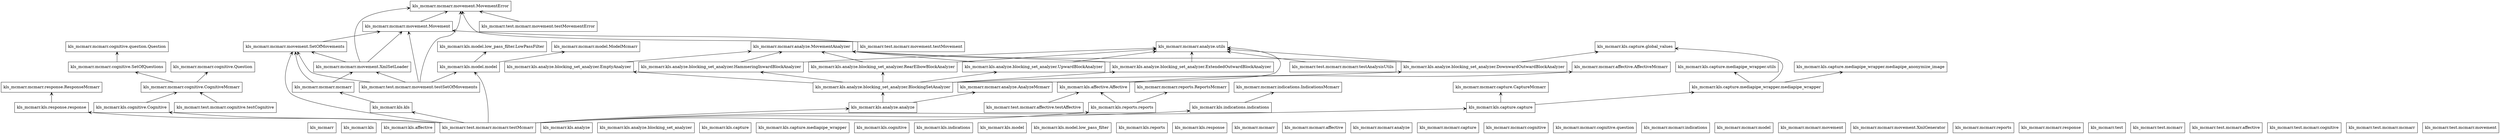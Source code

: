 digraph "packages_kls_mcmarr" {
rankdir=BT
charset="utf-8"
"kls_mcmarr" [color="black", label=<kls_mcmarr>, shape="box", style="solid"];
"kls_mcmarr.kls" [color="black", label=<kls_mcmarr.kls>, shape="box", style="solid"];
"kls_mcmarr.kls.affective" [color="black", label=<kls_mcmarr.kls.affective>, shape="box", style="solid"];
"kls_mcmarr.kls.affective.Affective" [color="black", label=<kls_mcmarr.kls.affective.Affective>, shape="box", style="solid"];
"kls_mcmarr.kls.analyze" [color="black", label=<kls_mcmarr.kls.analyze>, shape="box", style="solid"];
"kls_mcmarr.kls.analyze.analyze" [color="black", label=<kls_mcmarr.kls.analyze.analyze>, shape="box", style="solid"];
"kls_mcmarr.kls.analyze.blocking_set_analyzer" [color="black", label=<kls_mcmarr.kls.analyze.blocking_set_analyzer>, shape="box", style="solid"];
"kls_mcmarr.kls.analyze.blocking_set_analyzer.BlockingSetAnalyzer" [color="black", label=<kls_mcmarr.kls.analyze.blocking_set_analyzer.BlockingSetAnalyzer>, shape="box", style="solid"];
"kls_mcmarr.kls.analyze.blocking_set_analyzer.DownwardOutwardBlockAnalyzer" [color="black", label=<kls_mcmarr.kls.analyze.blocking_set_analyzer.DownwardOutwardBlockAnalyzer>, shape="box", style="solid"];
"kls_mcmarr.kls.analyze.blocking_set_analyzer.EmptyAnalyzer" [color="black", label=<kls_mcmarr.kls.analyze.blocking_set_analyzer.EmptyAnalyzer>, shape="box", style="solid"];
"kls_mcmarr.kls.analyze.blocking_set_analyzer.ExtendedOutwardBlockAnalyzer" [color="black", label=<kls_mcmarr.kls.analyze.blocking_set_analyzer.ExtendedOutwardBlockAnalyzer>, shape="box", style="solid"];
"kls_mcmarr.kls.analyze.blocking_set_analyzer.HammeringInwardBlockAnalyzer" [color="black", label=<kls_mcmarr.kls.analyze.blocking_set_analyzer.HammeringInwardBlockAnalyzer>, shape="box", style="solid"];
"kls_mcmarr.kls.analyze.blocking_set_analyzer.RearElbowBlockAnalyzer" [color="black", label=<kls_mcmarr.kls.analyze.blocking_set_analyzer.RearElbowBlockAnalyzer>, shape="box", style="solid"];
"kls_mcmarr.kls.analyze.blocking_set_analyzer.UpwardBlockAnalyzer" [color="black", label=<kls_mcmarr.kls.analyze.blocking_set_analyzer.UpwardBlockAnalyzer>, shape="box", style="solid"];
"kls_mcmarr.kls.capture" [color="black", label=<kls_mcmarr.kls.capture>, shape="box", style="solid"];
"kls_mcmarr.kls.capture.capture" [color="black", label=<kls_mcmarr.kls.capture.capture>, shape="box", style="solid"];
"kls_mcmarr.kls.capture.global_values" [color="black", label=<kls_mcmarr.kls.capture.global_values>, shape="box", style="solid"];
"kls_mcmarr.kls.capture.mediapipe_wrapper" [color="black", label=<kls_mcmarr.kls.capture.mediapipe_wrapper>, shape="box", style="solid"];
"kls_mcmarr.kls.capture.mediapipe_wrapper.mediapipe_anonymize_image" [color="black", label=<kls_mcmarr.kls.capture.mediapipe_wrapper.mediapipe_anonymize_image>, shape="box", style="solid"];
"kls_mcmarr.kls.capture.mediapipe_wrapper.mediapipe_wrapper" [color="black", label=<kls_mcmarr.kls.capture.mediapipe_wrapper.mediapipe_wrapper>, shape="box", style="solid"];
"kls_mcmarr.kls.capture.mediapipe_wrapper.utils" [color="black", label=<kls_mcmarr.kls.capture.mediapipe_wrapper.utils>, shape="box", style="solid"];
"kls_mcmarr.kls.cognitive" [color="black", label=<kls_mcmarr.kls.cognitive>, shape="box", style="solid"];
"kls_mcmarr.kls.cognitive.Cognitive" [color="black", label=<kls_mcmarr.kls.cognitive.Cognitive>, shape="box", style="solid"];
"kls_mcmarr.kls.indications" [color="black", label=<kls_mcmarr.kls.indications>, shape="box", style="solid"];
"kls_mcmarr.kls.indications.indications" [color="black", label=<kls_mcmarr.kls.indications.indications>, shape="box", style="solid"];
"kls_mcmarr.kls.kls" [color="black", label=<kls_mcmarr.kls.kls>, shape="box", style="solid"];
"kls_mcmarr.kls.model" [color="black", label=<kls_mcmarr.kls.model>, shape="box", style="solid"];
"kls_mcmarr.kls.model.low_pass_filter" [color="black", label=<kls_mcmarr.kls.model.low_pass_filter>, shape="box", style="solid"];
"kls_mcmarr.kls.model.low_pass_filter.LowPassFilter" [color="black", label=<kls_mcmarr.kls.model.low_pass_filter.LowPassFilter>, shape="box", style="solid"];
"kls_mcmarr.kls.model.model" [color="black", label=<kls_mcmarr.kls.model.model>, shape="box", style="solid"];
"kls_mcmarr.kls.reports" [color="black", label=<kls_mcmarr.kls.reports>, shape="box", style="solid"];
"kls_mcmarr.kls.reports.reports" [color="black", label=<kls_mcmarr.kls.reports.reports>, shape="box", style="solid"];
"kls_mcmarr.kls.response" [color="black", label=<kls_mcmarr.kls.response>, shape="box", style="solid"];
"kls_mcmarr.kls.response.response" [color="black", label=<kls_mcmarr.kls.response.response>, shape="box", style="solid"];
"kls_mcmarr.mcmarr" [color="black", label=<kls_mcmarr.mcmarr>, shape="box", style="solid"];
"kls_mcmarr.mcmarr.affective" [color="black", label=<kls_mcmarr.mcmarr.affective>, shape="box", style="solid"];
"kls_mcmarr.mcmarr.affective.AffectiveMcmarr" [color="black", label=<kls_mcmarr.mcmarr.affective.AffectiveMcmarr>, shape="box", style="solid"];
"kls_mcmarr.mcmarr.analyze" [color="black", label=<kls_mcmarr.mcmarr.analyze>, shape="box", style="solid"];
"kls_mcmarr.mcmarr.analyze.AnalyzeMcmarr" [color="black", label=<kls_mcmarr.mcmarr.analyze.AnalyzeMcmarr>, shape="box", style="solid"];
"kls_mcmarr.mcmarr.analyze.MovementAnalyzer" [color="black", label=<kls_mcmarr.mcmarr.analyze.MovementAnalyzer>, shape="box", style="solid"];
"kls_mcmarr.mcmarr.analyze.utils" [color="black", label=<kls_mcmarr.mcmarr.analyze.utils>, shape="box", style="solid"];
"kls_mcmarr.mcmarr.capture" [color="black", label=<kls_mcmarr.mcmarr.capture>, shape="box", style="solid"];
"kls_mcmarr.mcmarr.capture.CaptureMcmarr" [color="black", label=<kls_mcmarr.mcmarr.capture.CaptureMcmarr>, shape="box", style="solid"];
"kls_mcmarr.mcmarr.cognitive" [color="black", label=<kls_mcmarr.mcmarr.cognitive>, shape="box", style="solid"];
"kls_mcmarr.mcmarr.cognitive.CognitiveMcmarr" [color="black", label=<kls_mcmarr.mcmarr.cognitive.CognitiveMcmarr>, shape="box", style="solid"];
"kls_mcmarr.mcmarr.cognitive.Question" [color="black", label=<kls_mcmarr.mcmarr.cognitive.Question>, shape="box", style="solid"];
"kls_mcmarr.mcmarr.cognitive.SetOfQuestions" [color="black", label=<kls_mcmarr.mcmarr.cognitive.SetOfQuestions>, shape="box", style="solid"];
"kls_mcmarr.mcmarr.cognitive.question" [color="black", label=<kls_mcmarr.mcmarr.cognitive.question>, shape="box", style="solid"];
"kls_mcmarr.mcmarr.cognitive.question.Question" [color="black", label=<kls_mcmarr.mcmarr.cognitive.question.Question>, shape="box", style="solid"];
"kls_mcmarr.mcmarr.indications" [color="black", label=<kls_mcmarr.mcmarr.indications>, shape="box", style="solid"];
"kls_mcmarr.mcmarr.indications.IndicationsMcmarr" [color="black", label=<kls_mcmarr.mcmarr.indications.IndicationsMcmarr>, shape="box", style="solid"];
"kls_mcmarr.mcmarr.mcmarr" [color="black", label=<kls_mcmarr.mcmarr.mcmarr>, shape="box", style="solid"];
"kls_mcmarr.mcmarr.model" [color="black", label=<kls_mcmarr.mcmarr.model>, shape="box", style="solid"];
"kls_mcmarr.mcmarr.model.ModelMcmarr" [color="black", label=<kls_mcmarr.mcmarr.model.ModelMcmarr>, shape="box", style="solid"];
"kls_mcmarr.mcmarr.movement" [color="black", label=<kls_mcmarr.mcmarr.movement>, shape="box", style="solid"];
"kls_mcmarr.mcmarr.movement.Movement" [color="black", label=<kls_mcmarr.mcmarr.movement.Movement>, shape="box", style="solid"];
"kls_mcmarr.mcmarr.movement.MovementError" [color="black", label=<kls_mcmarr.mcmarr.movement.MovementError>, shape="box", style="solid"];
"kls_mcmarr.mcmarr.movement.SetOfMovements" [color="black", label=<kls_mcmarr.mcmarr.movement.SetOfMovements>, shape="box", style="solid"];
"kls_mcmarr.mcmarr.movement.XmlGenerator" [color="black", label=<kls_mcmarr.mcmarr.movement.XmlGenerator>, shape="box", style="solid"];
"kls_mcmarr.mcmarr.movement.XmlSetLoader" [color="black", label=<kls_mcmarr.mcmarr.movement.XmlSetLoader>, shape="box", style="solid"];
"kls_mcmarr.mcmarr.reports" [color="black", label=<kls_mcmarr.mcmarr.reports>, shape="box", style="solid"];
"kls_mcmarr.mcmarr.reports.ReportsMcmarr" [color="black", label=<kls_mcmarr.mcmarr.reports.ReportsMcmarr>, shape="box", style="solid"];
"kls_mcmarr.mcmarr.response" [color="black", label=<kls_mcmarr.mcmarr.response>, shape="box", style="solid"];
"kls_mcmarr.mcmarr.response.ResponseMcmarr" [color="black", label=<kls_mcmarr.mcmarr.response.ResponseMcmarr>, shape="box", style="solid"];
"kls_mcmarr.test" [color="black", label=<kls_mcmarr.test>, shape="box", style="solid"];
"kls_mcmarr.test.mcmarr" [color="black", label=<kls_mcmarr.test.mcmarr>, shape="box", style="solid"];
"kls_mcmarr.test.mcmarr.affective" [color="black", label=<kls_mcmarr.test.mcmarr.affective>, shape="box", style="solid"];
"kls_mcmarr.test.mcmarr.affective.testAffective" [color="black", label=<kls_mcmarr.test.mcmarr.affective.testAffective>, shape="box", style="solid"];
"kls_mcmarr.test.mcmarr.cognitive" [color="black", label=<kls_mcmarr.test.mcmarr.cognitive>, shape="box", style="solid"];
"kls_mcmarr.test.mcmarr.cognitive.testCognitive" [color="black", label=<kls_mcmarr.test.mcmarr.cognitive.testCognitive>, shape="box", style="solid"];
"kls_mcmarr.test.mcmarr.mcmarr" [color="black", label=<kls_mcmarr.test.mcmarr.mcmarr>, shape="box", style="solid"];
"kls_mcmarr.test.mcmarr.mcmarr.testAnalysisUtils" [color="black", label=<kls_mcmarr.test.mcmarr.mcmarr.testAnalysisUtils>, shape="box", style="solid"];
"kls_mcmarr.test.mcmarr.mcmarr.testMcmarr" [color="black", label=<kls_mcmarr.test.mcmarr.mcmarr.testMcmarr>, shape="box", style="solid"];
"kls_mcmarr.test.mcmarr.movement" [color="black", label=<kls_mcmarr.test.mcmarr.movement>, shape="box", style="solid"];
"kls_mcmarr.test.mcmarr.movement.testMovement" [color="black", label=<kls_mcmarr.test.mcmarr.movement.testMovement>, shape="box", style="solid"];
"kls_mcmarr.test.mcmarr.movement.testMovementError" [color="black", label=<kls_mcmarr.test.mcmarr.movement.testMovementError>, shape="box", style="solid"];
"kls_mcmarr.test.mcmarr.movement.testSetOfMovements" [color="black", label=<kls_mcmarr.test.mcmarr.movement.testSetOfMovements>, shape="box", style="solid"];
"kls_mcmarr.kls.affective.Affective" -> "kls_mcmarr.mcmarr.affective.AffectiveMcmarr" [arrowhead="open", arrowtail="none"];
"kls_mcmarr.kls.analyze.analyze" -> "kls_mcmarr.kls.analyze.blocking_set_analyzer.BlockingSetAnalyzer" [arrowhead="open", arrowtail="none"];
"kls_mcmarr.kls.analyze.analyze" -> "kls_mcmarr.mcmarr.analyze.AnalyzeMcmarr" [arrowhead="open", arrowtail="none"];
"kls_mcmarr.kls.analyze.blocking_set_analyzer.BlockingSetAnalyzer" -> "kls_mcmarr.kls.analyze.blocking_set_analyzer.DownwardOutwardBlockAnalyzer" [arrowhead="open", arrowtail="none"];
"kls_mcmarr.kls.analyze.blocking_set_analyzer.BlockingSetAnalyzer" -> "kls_mcmarr.kls.analyze.blocking_set_analyzer.EmptyAnalyzer" [arrowhead="open", arrowtail="none"];
"kls_mcmarr.kls.analyze.blocking_set_analyzer.BlockingSetAnalyzer" -> "kls_mcmarr.kls.analyze.blocking_set_analyzer.ExtendedOutwardBlockAnalyzer" [arrowhead="open", arrowtail="none"];
"kls_mcmarr.kls.analyze.blocking_set_analyzer.BlockingSetAnalyzer" -> "kls_mcmarr.kls.analyze.blocking_set_analyzer.HammeringInwardBlockAnalyzer" [arrowhead="open", arrowtail="none"];
"kls_mcmarr.kls.analyze.blocking_set_analyzer.BlockingSetAnalyzer" -> "kls_mcmarr.kls.analyze.blocking_set_analyzer.RearElbowBlockAnalyzer" [arrowhead="open", arrowtail="none"];
"kls_mcmarr.kls.analyze.blocking_set_analyzer.BlockingSetAnalyzer" -> "kls_mcmarr.kls.analyze.blocking_set_analyzer.UpwardBlockAnalyzer" [arrowhead="open", arrowtail="none"];
"kls_mcmarr.kls.analyze.blocking_set_analyzer.BlockingSetAnalyzer" -> "kls_mcmarr.mcmarr.analyze.utils" [arrowhead="open", arrowtail="none"];
"kls_mcmarr.kls.analyze.blocking_set_analyzer.DownwardOutwardBlockAnalyzer" -> "kls_mcmarr.kls.capture.global_values" [arrowhead="open", arrowtail="none"];
"kls_mcmarr.kls.analyze.blocking_set_analyzer.DownwardOutwardBlockAnalyzer" -> "kls_mcmarr.mcmarr.analyze.MovementAnalyzer" [arrowhead="open", arrowtail="none"];
"kls_mcmarr.kls.analyze.blocking_set_analyzer.DownwardOutwardBlockAnalyzer" -> "kls_mcmarr.mcmarr.analyze.utils" [arrowhead="open", arrowtail="none"];
"kls_mcmarr.kls.analyze.blocking_set_analyzer.EmptyAnalyzer" -> "kls_mcmarr.mcmarr.analyze.MovementAnalyzer" [arrowhead="open", arrowtail="none"];
"kls_mcmarr.kls.analyze.blocking_set_analyzer.ExtendedOutwardBlockAnalyzer" -> "kls_mcmarr.mcmarr.analyze.MovementAnalyzer" [arrowhead="open", arrowtail="none"];
"kls_mcmarr.kls.analyze.blocking_set_analyzer.ExtendedOutwardBlockAnalyzer" -> "kls_mcmarr.mcmarr.analyze.utils" [arrowhead="open", arrowtail="none"];
"kls_mcmarr.kls.analyze.blocking_set_analyzer.HammeringInwardBlockAnalyzer" -> "kls_mcmarr.mcmarr.analyze.MovementAnalyzer" [arrowhead="open", arrowtail="none"];
"kls_mcmarr.kls.analyze.blocking_set_analyzer.HammeringInwardBlockAnalyzer" -> "kls_mcmarr.mcmarr.analyze.utils" [arrowhead="open", arrowtail="none"];
"kls_mcmarr.kls.analyze.blocking_set_analyzer.RearElbowBlockAnalyzer" -> "kls_mcmarr.mcmarr.analyze.MovementAnalyzer" [arrowhead="open", arrowtail="none"];
"kls_mcmarr.kls.analyze.blocking_set_analyzer.RearElbowBlockAnalyzer" -> "kls_mcmarr.mcmarr.analyze.utils" [arrowhead="open", arrowtail="none"];
"kls_mcmarr.kls.analyze.blocking_set_analyzer.UpwardBlockAnalyzer" -> "kls_mcmarr.mcmarr.analyze.MovementAnalyzer" [arrowhead="open", arrowtail="none"];
"kls_mcmarr.kls.analyze.blocking_set_analyzer.UpwardBlockAnalyzer" -> "kls_mcmarr.mcmarr.analyze.utils" [arrowhead="open", arrowtail="none"];
"kls_mcmarr.kls.capture.capture" -> "kls_mcmarr.kls.capture.mediapipe_wrapper.mediapipe_wrapper" [arrowhead="open", arrowtail="none"];
"kls_mcmarr.kls.capture.capture" -> "kls_mcmarr.mcmarr.capture.CaptureMcmarr" [arrowhead="open", arrowtail="none"];
"kls_mcmarr.kls.capture.mediapipe_wrapper.mediapipe_wrapper" -> "kls_mcmarr.kls.capture.global_values" [arrowhead="open", arrowtail="none"];
"kls_mcmarr.kls.capture.mediapipe_wrapper.mediapipe_wrapper" -> "kls_mcmarr.kls.capture.mediapipe_wrapper.mediapipe_anonymize_image" [arrowhead="open", arrowtail="none"];
"kls_mcmarr.kls.capture.mediapipe_wrapper.mediapipe_wrapper" -> "kls_mcmarr.kls.capture.mediapipe_wrapper.utils" [arrowhead="open", arrowtail="none"];
"kls_mcmarr.kls.cognitive.Cognitive" -> "kls_mcmarr.mcmarr.cognitive.CognitiveMcmarr" [arrowhead="open", arrowtail="none"];
"kls_mcmarr.kls.indications.indications" -> "kls_mcmarr.mcmarr.indications.IndicationsMcmarr" [arrowhead="open", arrowtail="none"];
"kls_mcmarr.kls.kls" -> "kls_mcmarr.mcmarr.mcmarr" [arrowhead="open", arrowtail="none"];
"kls_mcmarr.kls.model.model" -> "kls_mcmarr.kls.model.low_pass_filter.LowPassFilter" [arrowhead="open", arrowtail="none"];
"kls_mcmarr.kls.model.model" -> "kls_mcmarr.mcmarr.model.ModelMcmarr" [arrowhead="open", arrowtail="none"];
"kls_mcmarr.kls.reports.reports" -> "kls_mcmarr.kls.affective.Affective" [arrowhead="open", arrowtail="none"];
"kls_mcmarr.kls.reports.reports" -> "kls_mcmarr.mcmarr.reports.ReportsMcmarr" [arrowhead="open", arrowtail="none"];
"kls_mcmarr.kls.response.response" -> "kls_mcmarr.mcmarr.response.ResponseMcmarr" [arrowhead="open", arrowtail="none"];
"kls_mcmarr.mcmarr.cognitive.CognitiveMcmarr" -> "kls_mcmarr.mcmarr.cognitive.Question" [arrowhead="open", arrowtail="none"];
"kls_mcmarr.mcmarr.cognitive.CognitiveMcmarr" -> "kls_mcmarr.mcmarr.cognitive.SetOfQuestions" [arrowhead="open", arrowtail="none"];
"kls_mcmarr.mcmarr.cognitive.SetOfQuestions" -> "kls_mcmarr.mcmarr.cognitive.question.Question" [arrowhead="open", arrowtail="none"];
"kls_mcmarr.mcmarr.mcmarr" -> "kls_mcmarr.mcmarr.movement.SetOfMovements" [arrowhead="open", arrowtail="none"];
"kls_mcmarr.mcmarr.mcmarr" -> "kls_mcmarr.mcmarr.movement.XmlSetLoader" [arrowhead="open", arrowtail="none"];
"kls_mcmarr.mcmarr.movement.Movement" -> "kls_mcmarr.mcmarr.movement.MovementError" [arrowhead="open", arrowtail="none"];
"kls_mcmarr.mcmarr.movement.SetOfMovements" -> "kls_mcmarr.mcmarr.movement.Movement" [arrowhead="open", arrowtail="none"];
"kls_mcmarr.mcmarr.movement.XmlSetLoader" -> "kls_mcmarr.mcmarr.movement.Movement" [arrowhead="open", arrowtail="none"];
"kls_mcmarr.mcmarr.movement.XmlSetLoader" -> "kls_mcmarr.mcmarr.movement.MovementError" [arrowhead="open", arrowtail="none"];
"kls_mcmarr.mcmarr.movement.XmlSetLoader" -> "kls_mcmarr.mcmarr.movement.SetOfMovements" [arrowhead="open", arrowtail="none"];
"kls_mcmarr.test.mcmarr.affective.testAffective" -> "kls_mcmarr.kls.affective.Affective" [arrowhead="open", arrowtail="none"];
"kls_mcmarr.test.mcmarr.cognitive.testCognitive" -> "kls_mcmarr.mcmarr.cognitive.CognitiveMcmarr" [arrowhead="open", arrowtail="none"];
"kls_mcmarr.test.mcmarr.mcmarr.testAnalysisUtils" -> "kls_mcmarr.mcmarr.analyze.utils" [arrowhead="open", arrowtail="none"];
"kls_mcmarr.test.mcmarr.mcmarr.testMcmarr" -> "kls_mcmarr.kls.analyze.analyze" [arrowhead="open", arrowtail="none"];
"kls_mcmarr.test.mcmarr.mcmarr.testMcmarr" -> "kls_mcmarr.kls.capture.capture" [arrowhead="open", arrowtail="none"];
"kls_mcmarr.test.mcmarr.mcmarr.testMcmarr" -> "kls_mcmarr.kls.cognitive.Cognitive" [arrowhead="open", arrowtail="none"];
"kls_mcmarr.test.mcmarr.mcmarr.testMcmarr" -> "kls_mcmarr.kls.indications.indications" [arrowhead="open", arrowtail="none"];
"kls_mcmarr.test.mcmarr.mcmarr.testMcmarr" -> "kls_mcmarr.kls.kls" [arrowhead="open", arrowtail="none"];
"kls_mcmarr.test.mcmarr.mcmarr.testMcmarr" -> "kls_mcmarr.kls.model.model" [arrowhead="open", arrowtail="none"];
"kls_mcmarr.test.mcmarr.mcmarr.testMcmarr" -> "kls_mcmarr.kls.reports.reports" [arrowhead="open", arrowtail="none"];
"kls_mcmarr.test.mcmarr.mcmarr.testMcmarr" -> "kls_mcmarr.kls.response.response" [arrowhead="open", arrowtail="none"];
"kls_mcmarr.test.mcmarr.mcmarr.testMcmarr" -> "kls_mcmarr.mcmarr.movement.SetOfMovements" [arrowhead="open", arrowtail="none"];
"kls_mcmarr.test.mcmarr.movement.testMovement" -> "kls_mcmarr.mcmarr.movement.Movement" [arrowhead="open", arrowtail="none"];
"kls_mcmarr.test.mcmarr.movement.testMovement" -> "kls_mcmarr.mcmarr.movement.MovementError" [arrowhead="open", arrowtail="none"];
"kls_mcmarr.test.mcmarr.movement.testMovementError" -> "kls_mcmarr.mcmarr.movement.MovementError" [arrowhead="open", arrowtail="none"];
"kls_mcmarr.test.mcmarr.movement.testSetOfMovements" -> "kls_mcmarr.kls.model.model" [arrowhead="open", arrowtail="none"];
"kls_mcmarr.test.mcmarr.movement.testSetOfMovements" -> "kls_mcmarr.mcmarr.movement.Movement" [arrowhead="open", arrowtail="none"];
"kls_mcmarr.test.mcmarr.movement.testSetOfMovements" -> "kls_mcmarr.mcmarr.movement.MovementError" [arrowhead="open", arrowtail="none"];
"kls_mcmarr.test.mcmarr.movement.testSetOfMovements" -> "kls_mcmarr.mcmarr.movement.SetOfMovements" [arrowhead="open", arrowtail="none"];
"kls_mcmarr.test.mcmarr.movement.testSetOfMovements" -> "kls_mcmarr.mcmarr.movement.XmlSetLoader" [arrowhead="open", arrowtail="none"];
}
